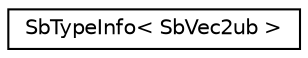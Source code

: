 digraph "Graphical Class Hierarchy"
{
 // LATEX_PDF_SIZE
  edge [fontname="Helvetica",fontsize="10",labelfontname="Helvetica",labelfontsize="10"];
  node [fontname="Helvetica",fontsize="10",shape=record];
  rankdir="LR";
  Node0 [label="SbTypeInfo\< SbVec2ub \>",height=0.2,width=0.4,color="black", fillcolor="white", style="filled",URL="$structSbTypeInfo_3_01SbVec2ub_01_4.html",tooltip=" "];
}
